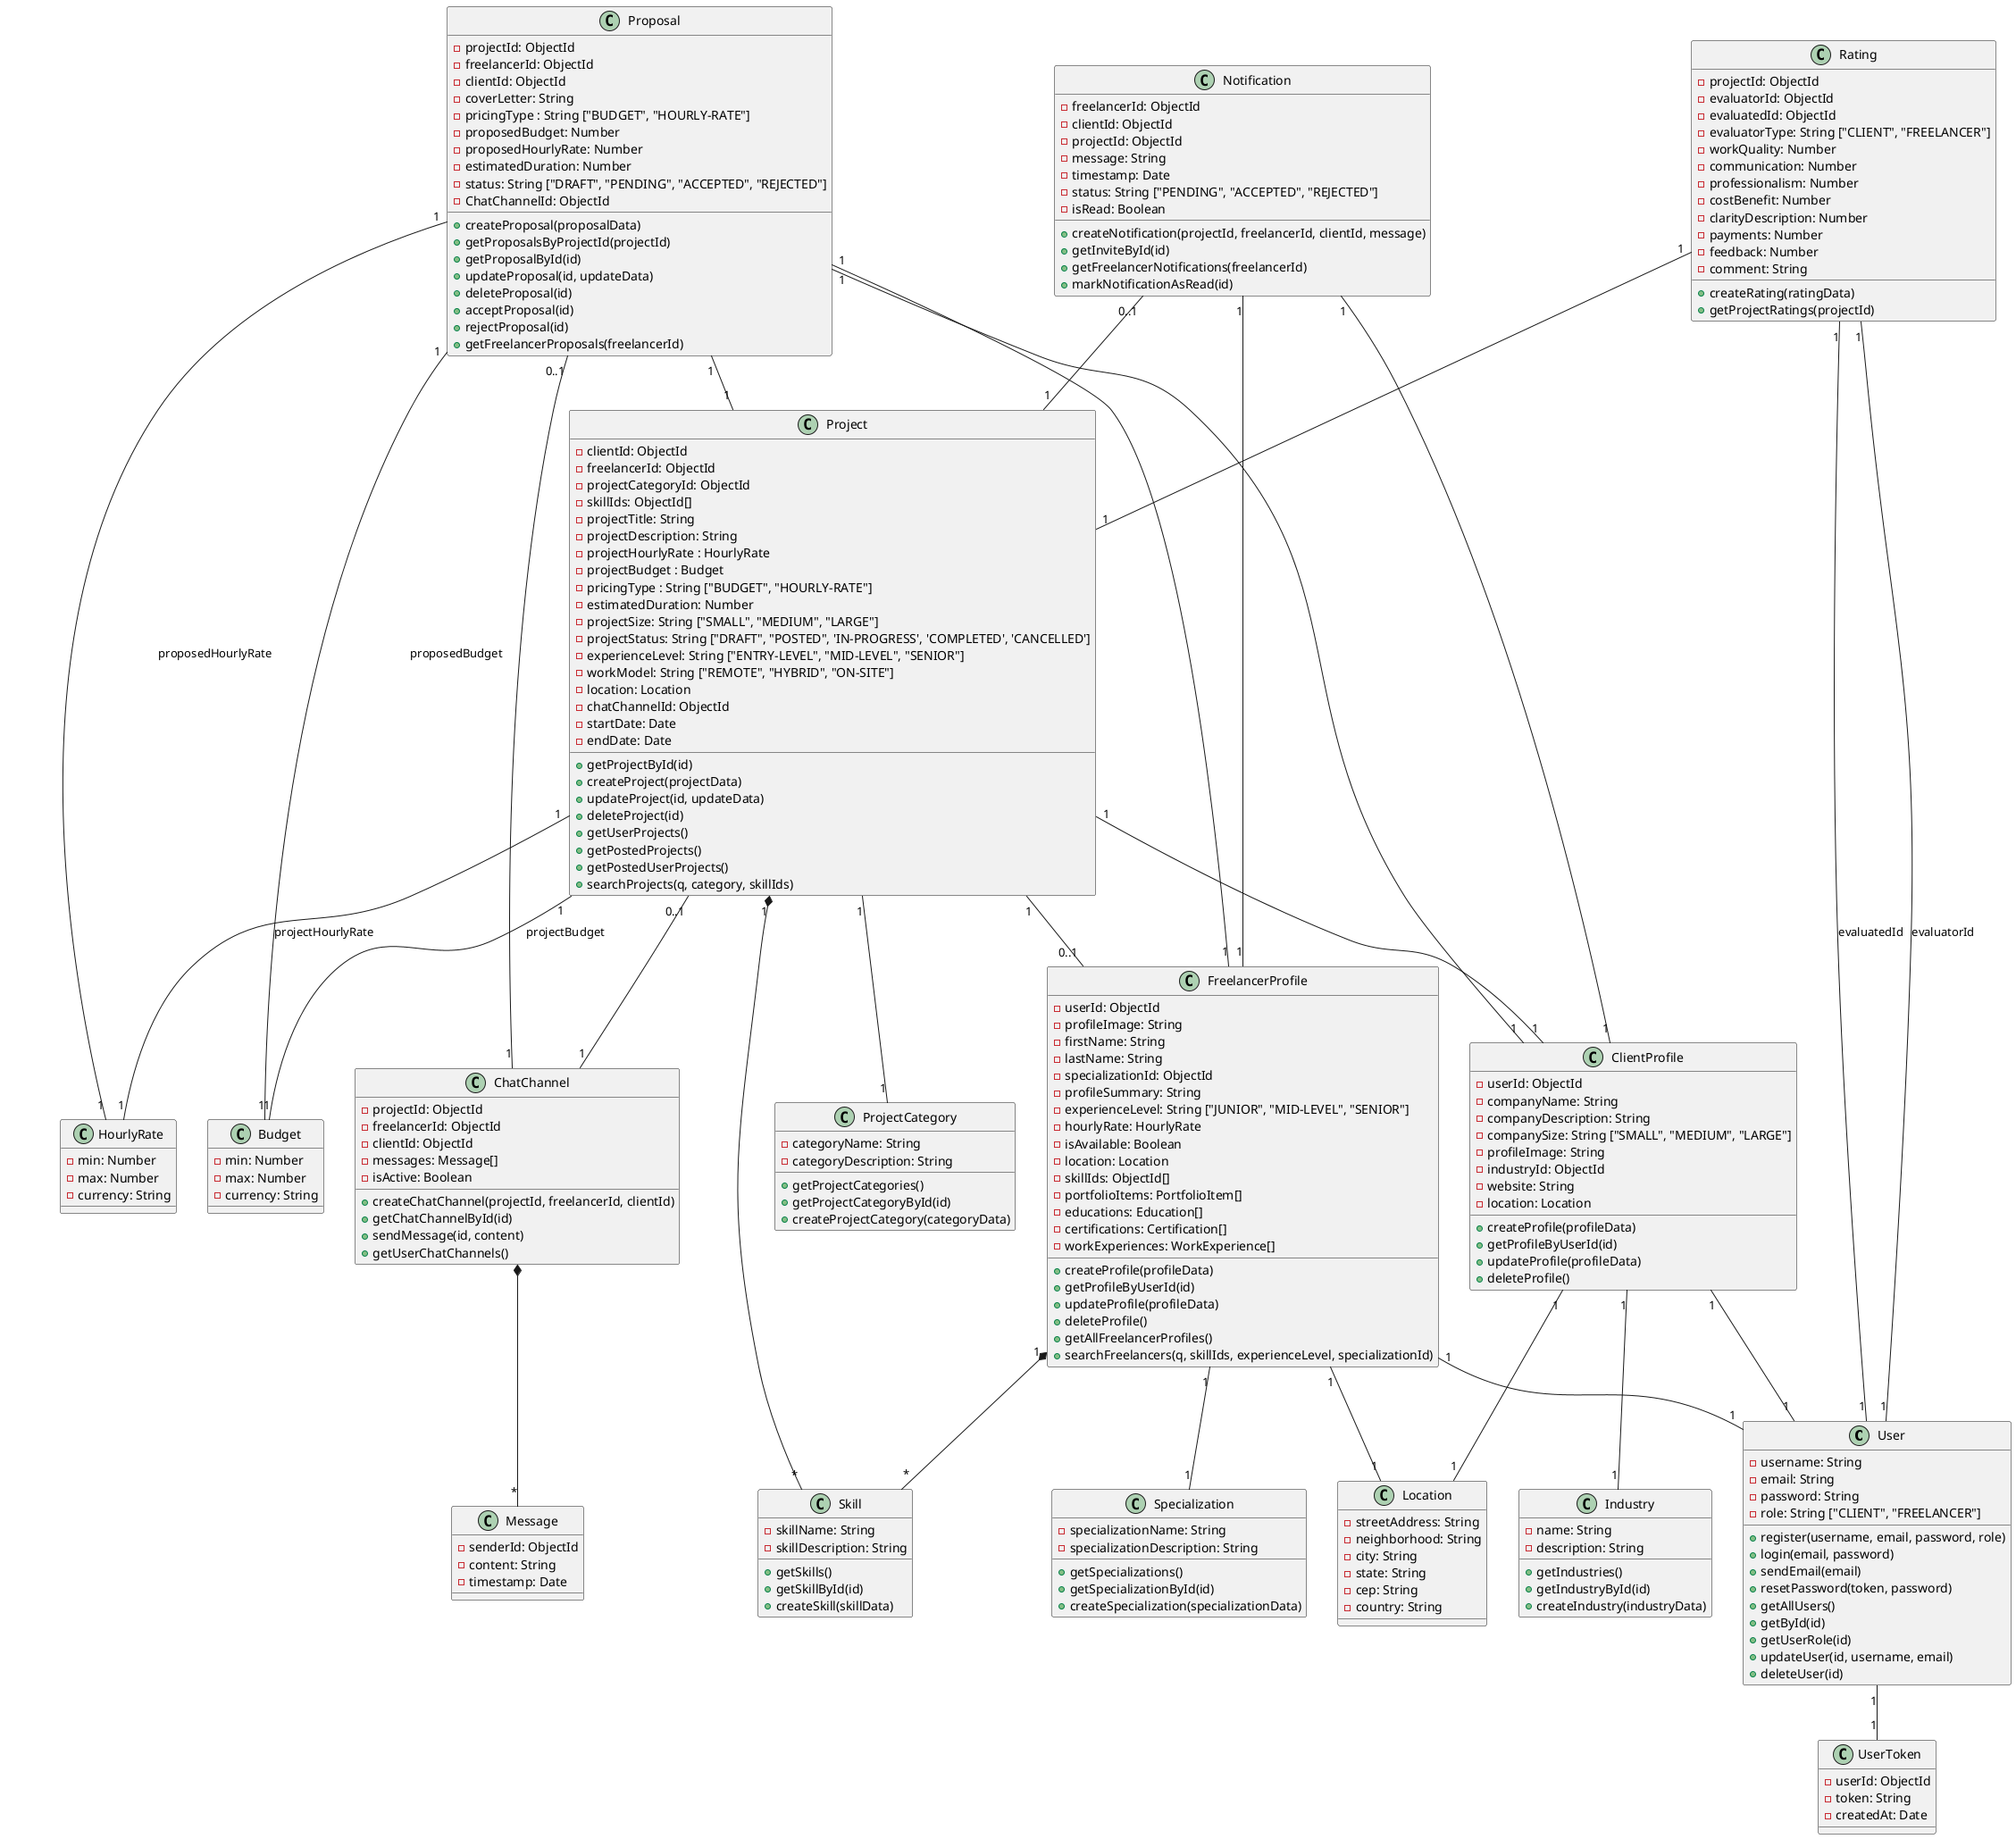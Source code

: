 @startuml
class User {
    - username: String
    - email: String
    - password: String
    - role: String ["CLIENT", "FREELANCER"]
    + register(username, email, password, role)
    + login(email, password)
    + sendEmail(email)
    + resetPassword(token, password)
    + getAllUsers()
    + getById(id)
    + getUserRole(id)
    + updateUser(id, username, email)
    + deleteUser(id)
}

class UserToken {
    - userId: ObjectId
    - token: String
    - createdAt: Date
}

class FreelancerProfile {
    - userId: ObjectId
    - profileImage: String
    - firstName: String
    - lastName: String
    - specializationId: ObjectId
    - profileSummary: String
    - experienceLevel: String ["JUNIOR", "MID-LEVEL", "SENIOR"]
    - hourlyRate: HourlyRate
    - isAvailable: Boolean
    - location: Location
    - skillIds: ObjectId[]
    - portfolioItems: PortfolioItem[]
    - educations: Education[]
    - certifications: Certification[]
    - workExperiences: WorkExperience[]
    + createProfile(profileData)
    + getProfileByUserId(id)
    + updateProfile(profileData)
    + deleteProfile()
    + getAllFreelancerProfiles()
    + searchFreelancers(q, skillIds, experienceLevel, specializationId)
}

class ClientProfile {
    - userId: ObjectId
    - companyName: String
    - companyDescription: String
    - companySize: String ["SMALL", "MEDIUM", "LARGE"]
    - profileImage: String
    - industryId: ObjectId
    - website: String
    - location: Location
    + createProfile(profileData)
    + getProfileByUserId(id)
    + updateProfile(profileData)
    + deleteProfile()
}

class HourlyRate {
    - min: Number
    - max: Number
    - currency: String
}

class Budget {
    - min: Number
    - max: Number
    - currency: String
}

class Location {
    - streetAddress: String
    - neighborhood: String
    - city: String
    - state: String
    - cep: String
    - country: String
}

class Skill {
    - skillName: String
    - skillDescription: String
    + getSkills()
    + getSkillById(id)
    + createSkill(skillData)
}

class Specialization {
    - specializationName: String
    - specializationDescription: String
    + getSpecializations()
    + getSpecializationById(id)
    + createSpecialization(specializationData)
}

class Industry {
    - name: String
    - description: String
    + getIndustries()
    + getIndustryById(id)
    + createIndustry(industryData)
}


class ProjectCategory {
    - categoryName: String
    - categoryDescription: String
    + getProjectCategories()
    + getProjectCategoryById(id)
    + createProjectCategory(categoryData)
}

class Project {
    - clientId: ObjectId
    - freelancerId: ObjectId
    - projectCategoryId: ObjectId
    - skillIds: ObjectId[]
    - projectTitle: String
    - projectDescription: String
    - projectHourlyRate : HourlyRate
    - projectBudget : Budget
    - pricingType : String ["BUDGET", "HOURLY-RATE"]
    - estimatedDuration: Number
    - projectSize: String ["SMALL", "MEDIUM", "LARGE"]
    - projectStatus: String ["DRAFT", "POSTED", 'IN-PROGRESS', 'COMPLETED', 'CANCELLED']
    - experienceLevel: String ["ENTRY-LEVEL", "MID-LEVEL", "SENIOR"]
    - workModel: String ["REMOTE", "HYBRID", "ON-SITE"]
    - location: Location
    - chatChannelId: ObjectId
    - startDate: Date
    - endDate: Date
    + getProjectById(id)
    + createProject(projectData)
    + updateProject(id, updateData)
    + deleteProject(id)
    + getUserProjects()
    + getPostedProjects()
    + getPostedUserProjects()
    + searchProjects(q, category, skillIds)
}

class Proposal {
    - projectId: ObjectId
    - freelancerId: ObjectId
    - clientId: ObjectId
    - coverLetter: String
    - pricingType : String ["BUDGET", "HOURLY-RATE"]
    - proposedBudget: Number
    - proposedHourlyRate: Number
    - estimatedDuration: Number
    - status: String ["DRAFT", "PENDING", "ACCEPTED", "REJECTED"]
    - ChatChannelId: ObjectId
    + createProposal(proposalData)
    + getProposalsByProjectId(projectId)
    + getProposalById(id)
    + updateProposal(id, updateData)
    + deleteProposal(id)
    + acceptProposal(id)
    + rejectProposal(id)
    + getFreelancerProposals(freelancerId)
}

class ChatChannel {
    - projectId: ObjectId
    - freelancerId: ObjectId
    - clientId: ObjectId
    - messages: Message[]
    - isActive: Boolean
    + createChatChannel(projectId, freelancerId, clientId)
    + getChatChannelById(id)
    + sendMessage(id, content)
    + getUserChatChannels()
}

class Message {
    - senderId: ObjectId
    - content: String
    - timestamp: Date
}

class Notification {
    - freelancerId: ObjectId
    - clientId: ObjectId
    - projectId: ObjectId
    - message: String
    - timestamp: Date
    - status: String ["PENDING", "ACCEPTED", "REJECTED"]
    - isRead: Boolean
    + createNotification(projectId, freelancerId, clientId, message)
    + getInviteById(id)
    + getFreelancerNotifications(freelancerId)
    + markNotificationAsRead(id)
}

class Rating {
  - projectId: ObjectId
  - evaluatorId: ObjectId
  - evaluatedId: ObjectId
  - evaluatorType: String ["CLIENT", "FREELANCER"]
  - workQuality: Number
  - communication: Number
  - professionalism: Number
  - costBenefit: Number
  - clarityDescription: Number
  - payments: Number
  - feedback: Number
  - comment: String
  + createRating(ratingData)
  + getProjectRatings(projectId)
}


User "1" -- "1" UserToken
FreelancerProfile "1" -- "1" User
ClientProfile "1" -- "1" User
FreelancerProfile "1" -- "1" Location
ClientProfile "1" -- "1" Location
FreelancerProfile "1" *-- "*" Skill
FreelancerProfile "1" -- "1" Specialization
ClientProfile "1" -- "1" Industry
Project "1" -- "1" ClientProfile
Project "1" -- "0..1" FreelancerProfile
Project "1" -- "1" ProjectCategory
Project "1" *-- "*" Skill
Project "0..1" -- "1" ChatChannel
Project "1" -- "1" HourlyRate : projectHourlyRate
Project "1" -- "1" Budget : projectBudget
Proposal "1" -- "1" Project
Proposal "1" -- "1" FreelancerProfile
Proposal "1" -- "1" ClientProfile
Proposal "0..1" -- "1" ChatChannel
Proposal "1" -- "1" HourlyRate : proposedHourlyRate
Proposal "1" -- "1" Budget : proposedBudget
ChatChannel *-- "*" Message
Notification "1" -- "1" FreelancerProfile
Notification "1" -- "1" ClientProfile
Notification "0..1" -- "1" Project
Rating "1" -- "1" Project
Rating "1" -- "1" User : evaluatorId
Rating "1" -- "1" User : evaluatedId


@enduml